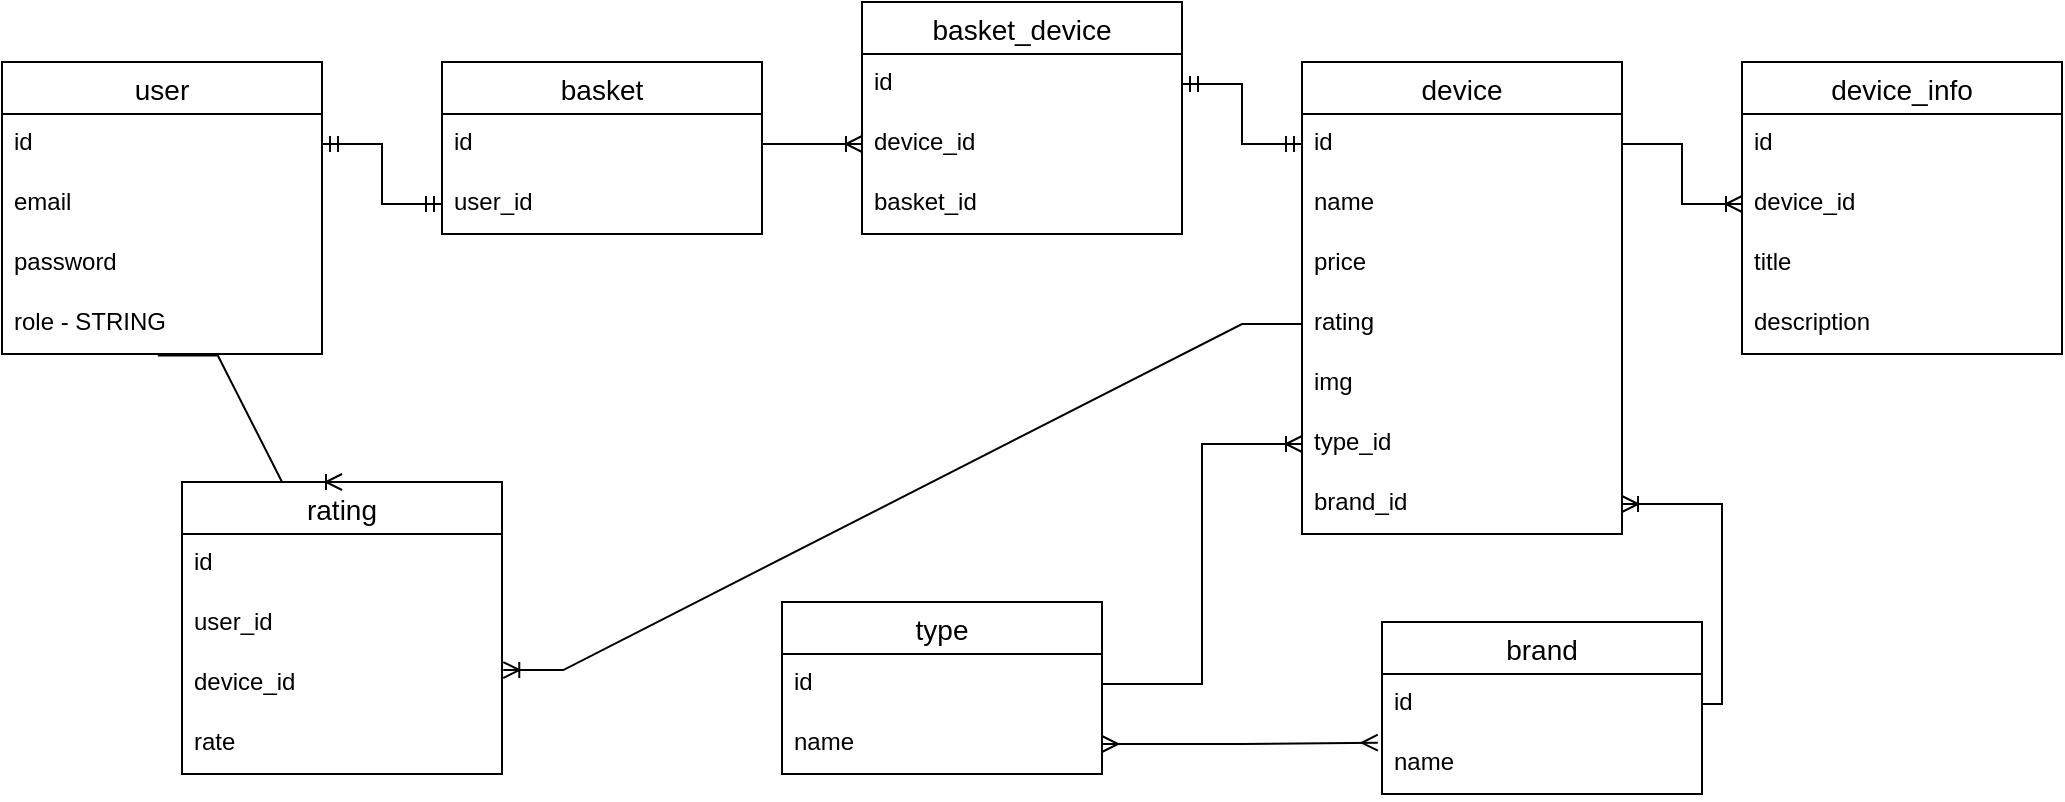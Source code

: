 <mxfile version="17.4.6" type="github">
  <diagram id="CWGYsotLTklwOHvXouqa" name="Page-1">
    <mxGraphModel dx="2143" dy="756" grid="1" gridSize="10" guides="1" tooltips="1" connect="1" arrows="1" fold="1" page="1" pageScale="1" pageWidth="850" pageHeight="1100" math="0" shadow="0">
      <root>
        <mxCell id="0" />
        <mxCell id="1" parent="0" />
        <mxCell id="HOgP5hKrFMm4ewdIHJOo-1" value="user" style="swimlane;fontStyle=0;childLayout=stackLayout;horizontal=1;startSize=26;horizontalStack=0;resizeParent=1;resizeParentMax=0;resizeLast=0;collapsible=1;marginBottom=0;align=center;fontSize=14;" vertex="1" parent="1">
          <mxGeometry x="-60" y="260" width="160" height="146" as="geometry">
            <mxRectangle x="140" y="260" width="60" height="26" as="alternateBounds" />
          </mxGeometry>
        </mxCell>
        <mxCell id="HOgP5hKrFMm4ewdIHJOo-2" value="id" style="text;strokeColor=none;fillColor=none;spacingLeft=4;spacingRight=4;overflow=hidden;rotatable=0;points=[[0,0.5],[1,0.5]];portConstraint=eastwest;fontSize=12;" vertex="1" parent="HOgP5hKrFMm4ewdIHJOo-1">
          <mxGeometry y="26" width="160" height="30" as="geometry" />
        </mxCell>
        <mxCell id="HOgP5hKrFMm4ewdIHJOo-3" value="email" style="text;strokeColor=none;fillColor=none;spacingLeft=4;spacingRight=4;overflow=hidden;rotatable=0;points=[[0,0.5],[1,0.5]];portConstraint=eastwest;fontSize=12;" vertex="1" parent="HOgP5hKrFMm4ewdIHJOo-1">
          <mxGeometry y="56" width="160" height="30" as="geometry" />
        </mxCell>
        <mxCell id="HOgP5hKrFMm4ewdIHJOo-4" value="password" style="text;strokeColor=none;fillColor=none;spacingLeft=4;spacingRight=4;overflow=hidden;rotatable=0;points=[[0,0.5],[1,0.5]];portConstraint=eastwest;fontSize=12;" vertex="1" parent="HOgP5hKrFMm4ewdIHJOo-1">
          <mxGeometry y="86" width="160" height="30" as="geometry" />
        </mxCell>
        <mxCell id="HOgP5hKrFMm4ewdIHJOo-10" value="role - STRING" style="text;strokeColor=none;fillColor=none;spacingLeft=4;spacingRight=4;overflow=hidden;rotatable=0;points=[[0,0.5],[1,0.5]];portConstraint=eastwest;fontSize=12;" vertex="1" parent="HOgP5hKrFMm4ewdIHJOo-1">
          <mxGeometry y="116" width="160" height="30" as="geometry" />
        </mxCell>
        <mxCell id="HOgP5hKrFMm4ewdIHJOo-11" value="basket" style="swimlane;fontStyle=0;childLayout=stackLayout;horizontal=1;startSize=26;horizontalStack=0;resizeParent=1;resizeParentMax=0;resizeLast=0;collapsible=1;marginBottom=0;align=center;fontSize=14;" vertex="1" parent="1">
          <mxGeometry x="160" y="260" width="160" height="86" as="geometry" />
        </mxCell>
        <mxCell id="HOgP5hKrFMm4ewdIHJOo-12" value="id" style="text;strokeColor=none;fillColor=none;spacingLeft=4;spacingRight=4;overflow=hidden;rotatable=0;points=[[0,0.5],[1,0.5]];portConstraint=eastwest;fontSize=12;" vertex="1" parent="HOgP5hKrFMm4ewdIHJOo-11">
          <mxGeometry y="26" width="160" height="30" as="geometry" />
        </mxCell>
        <mxCell id="HOgP5hKrFMm4ewdIHJOo-13" value="user_id" style="text;strokeColor=none;fillColor=none;spacingLeft=4;spacingRight=4;overflow=hidden;rotatable=0;points=[[0,0.5],[1,0.5]];portConstraint=eastwest;fontSize=12;" vertex="1" parent="HOgP5hKrFMm4ewdIHJOo-11">
          <mxGeometry y="56" width="160" height="30" as="geometry" />
        </mxCell>
        <mxCell id="HOgP5hKrFMm4ewdIHJOo-16" value="" style="edgeStyle=orthogonalEdgeStyle;fontSize=12;html=1;endArrow=ERmandOne;startArrow=ERmandOne;rounded=0;exitX=1;exitY=0.5;exitDx=0;exitDy=0;entryX=0;entryY=0.5;entryDx=0;entryDy=0;" edge="1" parent="1" source="HOgP5hKrFMm4ewdIHJOo-2" target="HOgP5hKrFMm4ewdIHJOo-13">
          <mxGeometry width="100" height="100" relative="1" as="geometry">
            <mxPoint x="130" y="530" as="sourcePoint" />
            <mxPoint x="230" y="430" as="targetPoint" />
          </mxGeometry>
        </mxCell>
        <mxCell id="HOgP5hKrFMm4ewdIHJOo-17" value="device" style="swimlane;fontStyle=0;childLayout=stackLayout;horizontal=1;startSize=26;horizontalStack=0;resizeParent=1;resizeParentMax=0;resizeLast=0;collapsible=1;marginBottom=0;align=center;fontSize=14;" vertex="1" parent="1">
          <mxGeometry x="590" y="260" width="160" height="236" as="geometry" />
        </mxCell>
        <mxCell id="HOgP5hKrFMm4ewdIHJOo-18" value="id" style="text;strokeColor=none;fillColor=none;spacingLeft=4;spacingRight=4;overflow=hidden;rotatable=0;points=[[0,0.5],[1,0.5]];portConstraint=eastwest;fontSize=12;" vertex="1" parent="HOgP5hKrFMm4ewdIHJOo-17">
          <mxGeometry y="26" width="160" height="30" as="geometry" />
        </mxCell>
        <mxCell id="HOgP5hKrFMm4ewdIHJOo-19" value="name" style="text;strokeColor=none;fillColor=none;spacingLeft=4;spacingRight=4;overflow=hidden;rotatable=0;points=[[0,0.5],[1,0.5]];portConstraint=eastwest;fontSize=12;" vertex="1" parent="HOgP5hKrFMm4ewdIHJOo-17">
          <mxGeometry y="56" width="160" height="30" as="geometry" />
        </mxCell>
        <mxCell id="HOgP5hKrFMm4ewdIHJOo-20" value="price" style="text;strokeColor=none;fillColor=none;spacingLeft=4;spacingRight=4;overflow=hidden;rotatable=0;points=[[0,0.5],[1,0.5]];portConstraint=eastwest;fontSize=12;" vertex="1" parent="HOgP5hKrFMm4ewdIHJOo-17">
          <mxGeometry y="86" width="160" height="30" as="geometry" />
        </mxCell>
        <mxCell id="HOgP5hKrFMm4ewdIHJOo-21" value="rating" style="text;strokeColor=none;fillColor=none;spacingLeft=4;spacingRight=4;overflow=hidden;rotatable=0;points=[[0,0.5],[1,0.5]];portConstraint=eastwest;fontSize=12;" vertex="1" parent="HOgP5hKrFMm4ewdIHJOo-17">
          <mxGeometry y="116" width="160" height="30" as="geometry" />
        </mxCell>
        <mxCell id="HOgP5hKrFMm4ewdIHJOo-22" value="img" style="text;strokeColor=none;fillColor=none;spacingLeft=4;spacingRight=4;overflow=hidden;rotatable=0;points=[[0,0.5],[1,0.5]];portConstraint=eastwest;fontSize=12;" vertex="1" parent="HOgP5hKrFMm4ewdIHJOo-17">
          <mxGeometry y="146" width="160" height="30" as="geometry" />
        </mxCell>
        <mxCell id="HOgP5hKrFMm4ewdIHJOo-23" value="type_id" style="text;strokeColor=none;fillColor=none;spacingLeft=4;spacingRight=4;overflow=hidden;rotatable=0;points=[[0,0.5],[1,0.5]];portConstraint=eastwest;fontSize=12;" vertex="1" parent="HOgP5hKrFMm4ewdIHJOo-17">
          <mxGeometry y="176" width="160" height="30" as="geometry" />
        </mxCell>
        <mxCell id="HOgP5hKrFMm4ewdIHJOo-27" value="brand_id" style="text;strokeColor=none;fillColor=none;spacingLeft=4;spacingRight=4;overflow=hidden;rotatable=0;points=[[0,0.5],[1,0.5]];portConstraint=eastwest;fontSize=12;" vertex="1" parent="HOgP5hKrFMm4ewdIHJOo-17">
          <mxGeometry y="206" width="160" height="30" as="geometry" />
        </mxCell>
        <mxCell id="HOgP5hKrFMm4ewdIHJOo-24" value="type" style="swimlane;fontStyle=0;childLayout=stackLayout;horizontal=1;startSize=26;horizontalStack=0;resizeParent=1;resizeParentMax=0;resizeLast=0;collapsible=1;marginBottom=0;align=center;fontSize=14;" vertex="1" parent="1">
          <mxGeometry x="330" y="530" width="160" height="86" as="geometry" />
        </mxCell>
        <mxCell id="HOgP5hKrFMm4ewdIHJOo-25" value="id" style="text;strokeColor=none;fillColor=none;spacingLeft=4;spacingRight=4;overflow=hidden;rotatable=0;points=[[0,0.5],[1,0.5]];portConstraint=eastwest;fontSize=12;" vertex="1" parent="HOgP5hKrFMm4ewdIHJOo-24">
          <mxGeometry y="26" width="160" height="30" as="geometry" />
        </mxCell>
        <mxCell id="HOgP5hKrFMm4ewdIHJOo-26" value="name" style="text;strokeColor=none;fillColor=none;spacingLeft=4;spacingRight=4;overflow=hidden;rotatable=0;points=[[0,0.5],[1,0.5]];portConstraint=eastwest;fontSize=12;" vertex="1" parent="HOgP5hKrFMm4ewdIHJOo-24">
          <mxGeometry y="56" width="160" height="30" as="geometry" />
        </mxCell>
        <mxCell id="HOgP5hKrFMm4ewdIHJOo-28" value="" style="edgeStyle=orthogonalEdgeStyle;fontSize=12;html=1;endArrow=ERoneToMany;rounded=0;entryX=0;entryY=0.5;entryDx=0;entryDy=0;" edge="1" parent="1" source="HOgP5hKrFMm4ewdIHJOo-25" target="HOgP5hKrFMm4ewdIHJOo-23">
          <mxGeometry width="100" height="100" relative="1" as="geometry">
            <mxPoint x="490" y="440" as="sourcePoint" />
            <mxPoint x="590" y="450" as="targetPoint" />
          </mxGeometry>
        </mxCell>
        <mxCell id="HOgP5hKrFMm4ewdIHJOo-29" value="brand" style="swimlane;fontStyle=0;childLayout=stackLayout;horizontal=1;startSize=26;horizontalStack=0;resizeParent=1;resizeParentMax=0;resizeLast=0;collapsible=1;marginBottom=0;align=center;fontSize=14;" vertex="1" parent="1">
          <mxGeometry x="630" y="540" width="160" height="86" as="geometry" />
        </mxCell>
        <mxCell id="HOgP5hKrFMm4ewdIHJOo-30" value="id" style="text;strokeColor=none;fillColor=none;spacingLeft=4;spacingRight=4;overflow=hidden;rotatable=0;points=[[0,0.5],[1,0.5]];portConstraint=eastwest;fontSize=12;" vertex="1" parent="HOgP5hKrFMm4ewdIHJOo-29">
          <mxGeometry y="26" width="160" height="30" as="geometry" />
        </mxCell>
        <mxCell id="HOgP5hKrFMm4ewdIHJOo-31" value="name" style="text;strokeColor=none;fillColor=none;spacingLeft=4;spacingRight=4;overflow=hidden;rotatable=0;points=[[0,0.5],[1,0.5]];portConstraint=eastwest;fontSize=12;" vertex="1" parent="HOgP5hKrFMm4ewdIHJOo-29">
          <mxGeometry y="56" width="160" height="30" as="geometry" />
        </mxCell>
        <mxCell id="HOgP5hKrFMm4ewdIHJOo-32" value="" style="edgeStyle=orthogonalEdgeStyle;fontSize=12;html=1;endArrow=ERoneToMany;rounded=0;exitX=1;exitY=0.5;exitDx=0;exitDy=0;" edge="1" parent="1" source="HOgP5hKrFMm4ewdIHJOo-30" target="HOgP5hKrFMm4ewdIHJOo-27">
          <mxGeometry width="100" height="100" relative="1" as="geometry">
            <mxPoint x="480" y="610" as="sourcePoint" />
            <mxPoint x="790" y="480" as="targetPoint" />
          </mxGeometry>
        </mxCell>
        <mxCell id="HOgP5hKrFMm4ewdIHJOo-38" value="" style="edgeStyle=orthogonalEdgeStyle;fontSize=12;html=1;endArrow=ERmany;startArrow=ERmany;rounded=0;entryX=-0.013;entryY=1.145;entryDx=0;entryDy=0;exitX=1;exitY=0.5;exitDx=0;exitDy=0;entryPerimeter=0;" edge="1" parent="1" source="HOgP5hKrFMm4ewdIHJOo-26" target="HOgP5hKrFMm4ewdIHJOo-30">
          <mxGeometry width="100" height="100" relative="1" as="geometry">
            <mxPoint x="520" y="600" as="sourcePoint" />
            <mxPoint x="590" y="460" as="targetPoint" />
          </mxGeometry>
        </mxCell>
        <mxCell id="HOgP5hKrFMm4ewdIHJOo-39" value="device_info" style="swimlane;fontStyle=0;childLayout=stackLayout;horizontal=1;startSize=26;horizontalStack=0;resizeParent=1;resizeParentMax=0;resizeLast=0;collapsible=1;marginBottom=0;align=center;fontSize=14;" vertex="1" parent="1">
          <mxGeometry x="810" y="260" width="160" height="146" as="geometry" />
        </mxCell>
        <mxCell id="HOgP5hKrFMm4ewdIHJOo-40" value="id" style="text;strokeColor=none;fillColor=none;spacingLeft=4;spacingRight=4;overflow=hidden;rotatable=0;points=[[0,0.5],[1,0.5]];portConstraint=eastwest;fontSize=12;" vertex="1" parent="HOgP5hKrFMm4ewdIHJOo-39">
          <mxGeometry y="26" width="160" height="30" as="geometry" />
        </mxCell>
        <mxCell id="HOgP5hKrFMm4ewdIHJOo-41" value="device_id" style="text;strokeColor=none;fillColor=none;spacingLeft=4;spacingRight=4;overflow=hidden;rotatable=0;points=[[0,0.5],[1,0.5]];portConstraint=eastwest;fontSize=12;" vertex="1" parent="HOgP5hKrFMm4ewdIHJOo-39">
          <mxGeometry y="56" width="160" height="30" as="geometry" />
        </mxCell>
        <mxCell id="HOgP5hKrFMm4ewdIHJOo-44" value="title" style="text;strokeColor=none;fillColor=none;spacingLeft=4;spacingRight=4;overflow=hidden;rotatable=0;points=[[0,0.5],[1,0.5]];portConstraint=eastwest;fontSize=12;" vertex="1" parent="HOgP5hKrFMm4ewdIHJOo-39">
          <mxGeometry y="86" width="160" height="30" as="geometry" />
        </mxCell>
        <mxCell id="HOgP5hKrFMm4ewdIHJOo-45" value="description" style="text;strokeColor=none;fillColor=none;spacingLeft=4;spacingRight=4;overflow=hidden;rotatable=0;points=[[0,0.5],[1,0.5]];portConstraint=eastwest;fontSize=12;" vertex="1" parent="HOgP5hKrFMm4ewdIHJOo-39">
          <mxGeometry y="116" width="160" height="30" as="geometry" />
        </mxCell>
        <mxCell id="HOgP5hKrFMm4ewdIHJOo-43" value="" style="edgeStyle=orthogonalEdgeStyle;fontSize=12;html=1;endArrow=ERoneToMany;rounded=0;exitX=1;exitY=0.5;exitDx=0;exitDy=0;entryX=0;entryY=0.5;entryDx=0;entryDy=0;" edge="1" parent="1" source="HOgP5hKrFMm4ewdIHJOo-18" target="HOgP5hKrFMm4ewdIHJOo-41">
          <mxGeometry width="100" height="100" relative="1" as="geometry">
            <mxPoint x="750" y="270" as="sourcePoint" />
            <mxPoint x="850" y="170" as="targetPoint" />
          </mxGeometry>
        </mxCell>
        <mxCell id="HOgP5hKrFMm4ewdIHJOo-46" value="basket_device" style="swimlane;fontStyle=0;childLayout=stackLayout;horizontal=1;startSize=26;horizontalStack=0;resizeParent=1;resizeParentMax=0;resizeLast=0;collapsible=1;marginBottom=0;align=center;fontSize=14;" vertex="1" parent="1">
          <mxGeometry x="370" y="230" width="160" height="116" as="geometry" />
        </mxCell>
        <mxCell id="HOgP5hKrFMm4ewdIHJOo-47" value="id" style="text;strokeColor=none;fillColor=none;spacingLeft=4;spacingRight=4;overflow=hidden;rotatable=0;points=[[0,0.5],[1,0.5]];portConstraint=eastwest;fontSize=12;" vertex="1" parent="HOgP5hKrFMm4ewdIHJOo-46">
          <mxGeometry y="26" width="160" height="30" as="geometry" />
        </mxCell>
        <mxCell id="HOgP5hKrFMm4ewdIHJOo-48" value="device_id" style="text;strokeColor=none;fillColor=none;spacingLeft=4;spacingRight=4;overflow=hidden;rotatable=0;points=[[0,0.5],[1,0.5]];portConstraint=eastwest;fontSize=12;" vertex="1" parent="HOgP5hKrFMm4ewdIHJOo-46">
          <mxGeometry y="56" width="160" height="30" as="geometry" />
        </mxCell>
        <mxCell id="HOgP5hKrFMm4ewdIHJOo-49" value="basket_id" style="text;strokeColor=none;fillColor=none;spacingLeft=4;spacingRight=4;overflow=hidden;rotatable=0;points=[[0,0.5],[1,0.5]];portConstraint=eastwest;fontSize=12;" vertex="1" parent="HOgP5hKrFMm4ewdIHJOo-46">
          <mxGeometry y="86" width="160" height="30" as="geometry" />
        </mxCell>
        <mxCell id="HOgP5hKrFMm4ewdIHJOo-50" value="" style="edgeStyle=orthogonalEdgeStyle;fontSize=12;html=1;endArrow=ERoneToMany;rounded=0;exitX=1;exitY=0.5;exitDx=0;exitDy=0;entryX=0;entryY=0.5;entryDx=0;entryDy=0;" edge="1" parent="1" source="HOgP5hKrFMm4ewdIHJOo-12" target="HOgP5hKrFMm4ewdIHJOo-48">
          <mxGeometry width="100" height="100" relative="1" as="geometry">
            <mxPoint x="490" y="440" as="sourcePoint" />
            <mxPoint x="590" y="340" as="targetPoint" />
          </mxGeometry>
        </mxCell>
        <mxCell id="HOgP5hKrFMm4ewdIHJOo-51" value="" style="edgeStyle=orthogonalEdgeStyle;fontSize=12;html=1;endArrow=ERmandOne;startArrow=ERmandOne;rounded=0;entryX=0;entryY=0.5;entryDx=0;entryDy=0;exitX=1;exitY=0.5;exitDx=0;exitDy=0;" edge="1" parent="1" source="HOgP5hKrFMm4ewdIHJOo-47" target="HOgP5hKrFMm4ewdIHJOo-18">
          <mxGeometry width="100" height="100" relative="1" as="geometry">
            <mxPoint x="430" y="470" as="sourcePoint" />
            <mxPoint x="530" y="370" as="targetPoint" />
          </mxGeometry>
        </mxCell>
        <mxCell id="HOgP5hKrFMm4ewdIHJOo-52" value="rating" style="swimlane;fontStyle=0;childLayout=stackLayout;horizontal=1;startSize=26;horizontalStack=0;resizeParent=1;resizeParentMax=0;resizeLast=0;collapsible=1;marginBottom=0;align=center;fontSize=14;" vertex="1" parent="1">
          <mxGeometry x="30" y="470" width="160" height="146" as="geometry" />
        </mxCell>
        <mxCell id="HOgP5hKrFMm4ewdIHJOo-53" value="id" style="text;strokeColor=none;fillColor=none;spacingLeft=4;spacingRight=4;overflow=hidden;rotatable=0;points=[[0,0.5],[1,0.5]];portConstraint=eastwest;fontSize=12;" vertex="1" parent="HOgP5hKrFMm4ewdIHJOo-52">
          <mxGeometry y="26" width="160" height="30" as="geometry" />
        </mxCell>
        <mxCell id="HOgP5hKrFMm4ewdIHJOo-54" value="user_id" style="text;strokeColor=none;fillColor=none;spacingLeft=4;spacingRight=4;overflow=hidden;rotatable=0;points=[[0,0.5],[1,0.5]];portConstraint=eastwest;fontSize=12;" vertex="1" parent="HOgP5hKrFMm4ewdIHJOo-52">
          <mxGeometry y="56" width="160" height="30" as="geometry" />
        </mxCell>
        <mxCell id="HOgP5hKrFMm4ewdIHJOo-55" value="device_id" style="text;strokeColor=none;fillColor=none;spacingLeft=4;spacingRight=4;overflow=hidden;rotatable=0;points=[[0,0.5],[1,0.5]];portConstraint=eastwest;fontSize=12;" vertex="1" parent="HOgP5hKrFMm4ewdIHJOo-52">
          <mxGeometry y="86" width="160" height="30" as="geometry" />
        </mxCell>
        <mxCell id="HOgP5hKrFMm4ewdIHJOo-56" value="rate" style="text;strokeColor=none;fillColor=none;spacingLeft=4;spacingRight=4;overflow=hidden;rotatable=0;points=[[0,0.5],[1,0.5]];portConstraint=eastwest;fontSize=12;" vertex="1" parent="HOgP5hKrFMm4ewdIHJOo-52">
          <mxGeometry y="116" width="160" height="30" as="geometry" />
        </mxCell>
        <mxCell id="HOgP5hKrFMm4ewdIHJOo-57" value="" style="edgeStyle=entityRelationEdgeStyle;fontSize=12;html=1;endArrow=ERoneToMany;rounded=0;entryX=0.5;entryY=0;entryDx=0;entryDy=0;exitX=0.487;exitY=1.024;exitDx=0;exitDy=0;exitPerimeter=0;" edge="1" parent="1" source="HOgP5hKrFMm4ewdIHJOo-10" target="HOgP5hKrFMm4ewdIHJOo-52">
          <mxGeometry width="100" height="100" relative="1" as="geometry">
            <mxPoint x="10" y="408" as="sourcePoint" />
            <mxPoint x="560" y="400" as="targetPoint" />
          </mxGeometry>
        </mxCell>
        <mxCell id="HOgP5hKrFMm4ewdIHJOo-58" value="" style="edgeStyle=entityRelationEdgeStyle;fontSize=12;html=1;endArrow=ERoneToMany;rounded=0;entryX=1.004;entryY=0.267;entryDx=0;entryDy=0;entryPerimeter=0;exitX=0;exitY=0.5;exitDx=0;exitDy=0;" edge="1" parent="1" source="HOgP5hKrFMm4ewdIHJOo-21" target="HOgP5hKrFMm4ewdIHJOo-55">
          <mxGeometry width="100" height="100" relative="1" as="geometry">
            <mxPoint x="460" y="500" as="sourcePoint" />
            <mxPoint x="560" y="400" as="targetPoint" />
          </mxGeometry>
        </mxCell>
      </root>
    </mxGraphModel>
  </diagram>
</mxfile>
